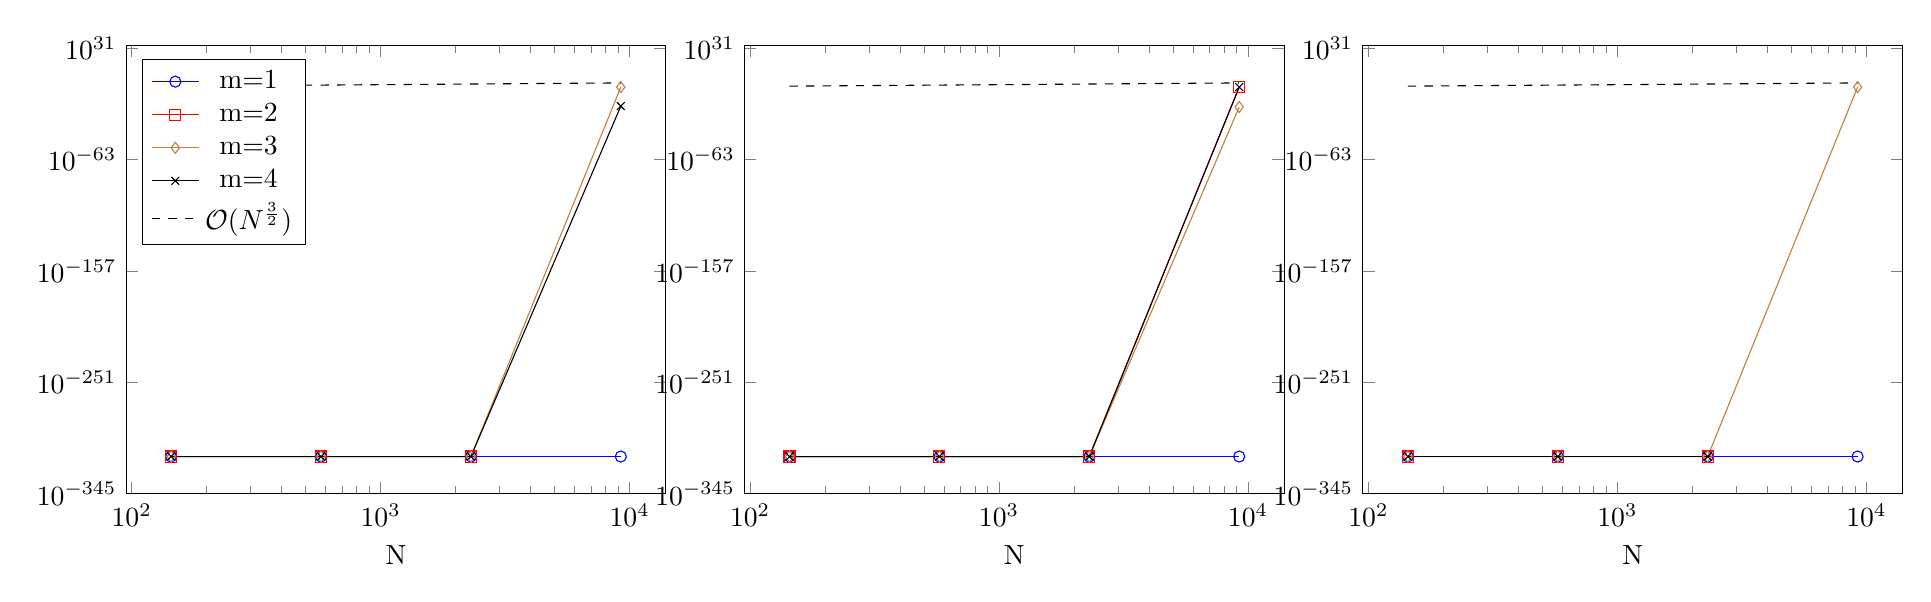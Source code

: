 \begin{tikzpicture}
\begin{groupplot}[ymin={0}, group style={group size={3 by 1}}]
    \nextgroupplot[xmode={log}, ymode={log}, xlabel={N}, legend pos={north west}]
    \addplot[color={blue}, mark={o}, mark options={solid}]
        table[row sep={\\}]
        {
            \\
            144.0  2.427e-314  \\
            576.0  2.427e-314  \\
            2304.0  2.427e-314  \\
            9216.0  2.427e-314  \\
        }
        ;
    \addlegendentry {m=1}
    \addplot[color={red}, mark={square}, mark options={solid}]
        table[row sep={\\}]
        {
            \\
            144.0  2.427e-314  \\
            576.0  2.427e-314  \\
            2304.0  2.427e-314  \\
            9216.0  -0.0  \\
        }
        ;
    \addlegendentry {m=2}
    \addplot[color={brown}, mark={diamond}, mark options={solid}]
        table[row sep={\\}]
        {
            \\
            144.0  2.427e-314  \\
            576.0  2.427e-314  \\
            2304.0  2.427e-314  \\
            9216.0  0.015  \\
        }
        ;
    \addlegendentry {m=3}
    \addplot[color={black}, mark={x}, mark options={solid}]
        table[row sep={\\}]
        {
            \\
            144.0  2.427e-314  \\
            576.0  2.427e-314  \\
            2304.0  2.427e-314  \\
            9216.0  1.301e-18  \\
        }
        ;
    \addlegendentry {m=4}
    \addplot[color={black}, dashed]
        table[row sep={\\}]
        {
            \\
            144.0  0.086  \\
            576.0  0.691  \\
            2304.0  5.53  \\
            9216.0  44.237  \\
        }
        ;
    \addlegendentry {$\mathcal O(N^\frac{3}{2})$}
    \nextgroupplot[xmode={log}, ymode={log}, xlabel={N}, legend pos={north west}]
    \addplot[color={blue}, mark={o}, mark options={solid}]
        table[row sep={\\}]
        {
            \\
            144.0  2.427e-314  \\
            576.0  2.427e-314  \\
            2304.0  2.427e-314  \\
            9216.0  2.427e-314  \\
        }
        ;
    \addplot[color={red}, mark={square}, mark options={solid}]
        table[row sep={\\}]
        {
            \\
            144.0  2.427e-314  \\
            576.0  2.427e-314  \\
            2304.0  2.427e-314  \\
            9216.0  0.016  \\
        }
        ;
    \addplot[color={brown}, mark={diamond}, mark options={solid}]
        table[row sep={\\}]
        {
            \\
            144.0  2.427e-314  \\
            576.0  2.427e-314  \\
            2304.0  2.427e-314  \\
            9216.0  2.168e-19  \\
        }
        ;
    \addplot[color={black}, mark={x}, mark options={solid}]
        table[row sep={\\}]
        {
            \\
            144.0  2.427e-314  \\
            576.0  2.427e-314  \\
            2304.0  2.427e-314  \\
            9216.0  0.014  \\
        }
        ;
    \addplot[color={black}, dashed]
        table[row sep={\\}]
        {
            \\
            144.0  0.086  \\
            576.0  0.691  \\
            2304.0  5.53  \\
            9216.0  44.237  \\
        }
        ;
    \nextgroupplot[xmode={log}, ymode={log}, xlabel={N}, legend pos={north west}]
    \addplot[color={blue}, mark={o}, mark options={solid}]
        table[row sep={\\}]
        {
            \\
            144.0  2.427e-314  \\
            576.0  2.427e-314  \\
            2304.0  2.427e-314  \\
            9216.0  2.427e-314  \\
        }
        ;
    \addplot[color={red}, mark={square}, mark options={solid}]
        table[row sep={\\}]
        {
            \\
            144.0  2.427e-314  \\
            576.0  2.427e-314  \\
            2304.0  2.427e-314  \\
            9216.0  -7.512e-19  \\
        }
        ;
    \addplot[color={brown}, mark={diamond}, mark options={solid}]
        table[row sep={\\}]
        {
            \\
            144.0  2.427e-314  \\
            576.0  2.427e-314  \\
            2304.0  2.427e-314  \\
            9216.0  0.014  \\
        }
        ;
    \addplot[color={black}, mark={x}, mark options={solid}]
        table[row sep={\\}]
        {
            \\
            144.0  2.427e-314  \\
            576.0  2.427e-314  \\
            2304.0  2.427e-314  \\
            9216.0  -0.0  \\
        }
        ;
    \addplot[color={black}, dashed]
        table[row sep={\\}]
        {
            \\
            144.0  0.086  \\
            576.0  0.691  \\
            2304.0  5.53  \\
            9216.0  44.237  \\
        }
        ;
\end{groupplot}
\end{tikzpicture}
